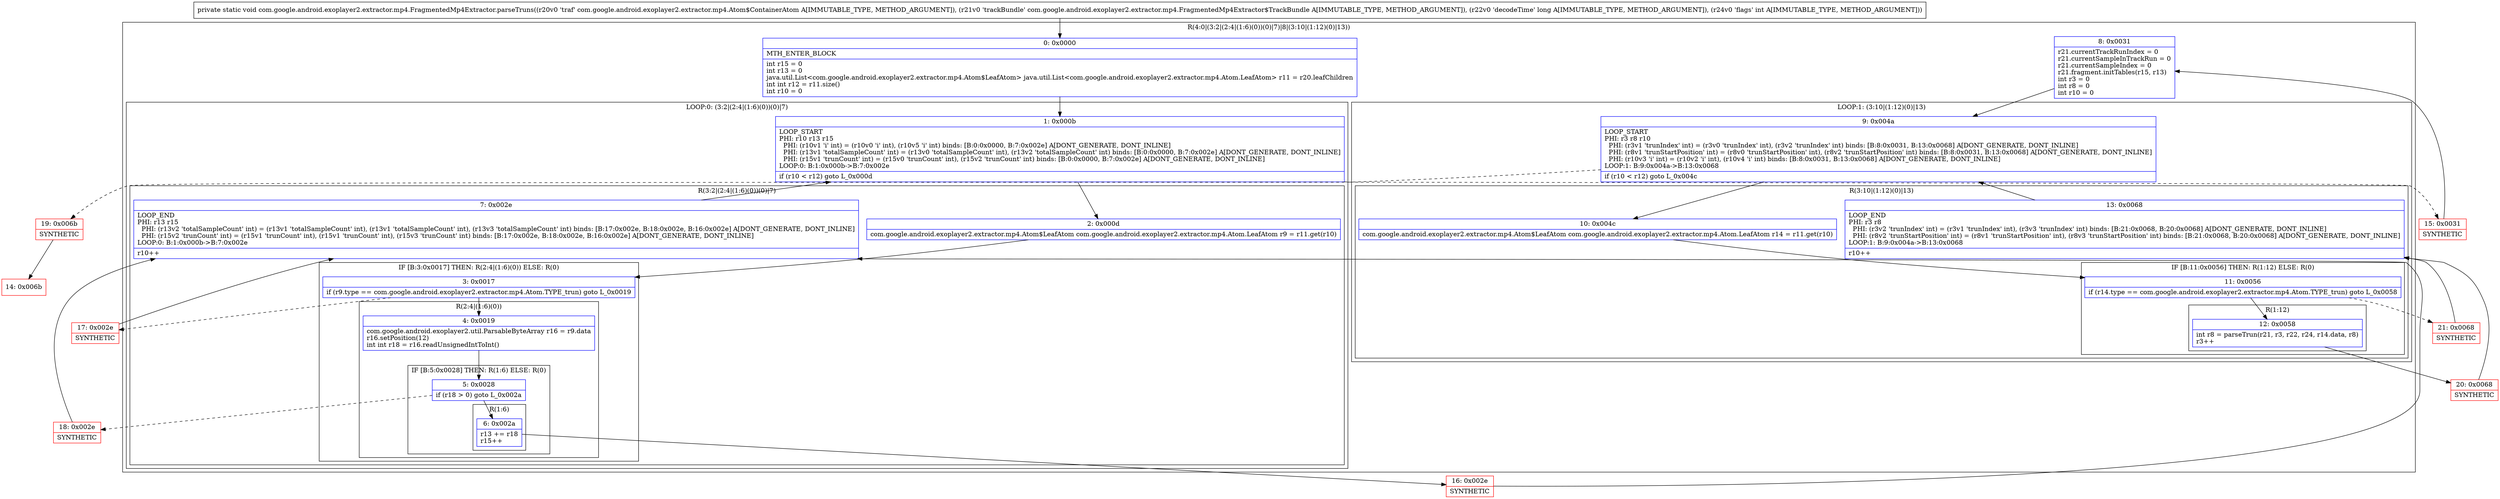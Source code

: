 digraph "CFG forcom.google.android.exoplayer2.extractor.mp4.FragmentedMp4Extractor.parseTruns(Lcom\/google\/android\/exoplayer2\/extractor\/mp4\/Atom$ContainerAtom;Lcom\/google\/android\/exoplayer2\/extractor\/mp4\/FragmentedMp4Extractor$TrackBundle;JI)V" {
subgraph cluster_Region_491212233 {
label = "R(4:0|(3:2|(2:4|(1:6)(0))(0)|7)|8|(3:10|(1:12)(0)|13))";
node [shape=record,color=blue];
Node_0 [shape=record,label="{0\:\ 0x0000|MTH_ENTER_BLOCK\l|int r15 = 0\lint r13 = 0\ljava.util.List\<com.google.android.exoplayer2.extractor.mp4.Atom$LeafAtom\> java.util.List\<com.google.android.exoplayer2.extractor.mp4.Atom.LeafAtom\> r11 = r20.leafChildren\lint int r12 = r11.size()\lint r10 = 0\l}"];
subgraph cluster_LoopRegion_1753654218 {
label = "LOOP:0: (3:2|(2:4|(1:6)(0))(0)|7)";
node [shape=record,color=blue];
Node_1 [shape=record,label="{1\:\ 0x000b|LOOP_START\lPHI: r10 r13 r15 \l  PHI: (r10v1 'i' int) = (r10v0 'i' int), (r10v5 'i' int) binds: [B:0:0x0000, B:7:0x002e] A[DONT_GENERATE, DONT_INLINE]\l  PHI: (r13v1 'totalSampleCount' int) = (r13v0 'totalSampleCount' int), (r13v2 'totalSampleCount' int) binds: [B:0:0x0000, B:7:0x002e] A[DONT_GENERATE, DONT_INLINE]\l  PHI: (r15v1 'trunCount' int) = (r15v0 'trunCount' int), (r15v2 'trunCount' int) binds: [B:0:0x0000, B:7:0x002e] A[DONT_GENERATE, DONT_INLINE]\lLOOP:0: B:1:0x000b\-\>B:7:0x002e\l|if (r10 \< r12) goto L_0x000d\l}"];
subgraph cluster_Region_1976465081 {
label = "R(3:2|(2:4|(1:6)(0))(0)|7)";
node [shape=record,color=blue];
Node_2 [shape=record,label="{2\:\ 0x000d|com.google.android.exoplayer2.extractor.mp4.Atom$LeafAtom com.google.android.exoplayer2.extractor.mp4.Atom.LeafAtom r9 = r11.get(r10)\l}"];
subgraph cluster_IfRegion_527936233 {
label = "IF [B:3:0x0017] THEN: R(2:4|(1:6)(0)) ELSE: R(0)";
node [shape=record,color=blue];
Node_3 [shape=record,label="{3\:\ 0x0017|if (r9.type == com.google.android.exoplayer2.extractor.mp4.Atom.TYPE_trun) goto L_0x0019\l}"];
subgraph cluster_Region_150412069 {
label = "R(2:4|(1:6)(0))";
node [shape=record,color=blue];
Node_4 [shape=record,label="{4\:\ 0x0019|com.google.android.exoplayer2.util.ParsableByteArray r16 = r9.data\lr16.setPosition(12)\lint int r18 = r16.readUnsignedIntToInt()\l}"];
subgraph cluster_IfRegion_2005249661 {
label = "IF [B:5:0x0028] THEN: R(1:6) ELSE: R(0)";
node [shape=record,color=blue];
Node_5 [shape=record,label="{5\:\ 0x0028|if (r18 \> 0) goto L_0x002a\l}"];
subgraph cluster_Region_420989348 {
label = "R(1:6)";
node [shape=record,color=blue];
Node_6 [shape=record,label="{6\:\ 0x002a|r13 += r18\lr15++\l}"];
}
subgraph cluster_Region_127923383 {
label = "R(0)";
node [shape=record,color=blue];
}
}
}
subgraph cluster_Region_1752653457 {
label = "R(0)";
node [shape=record,color=blue];
}
}
Node_7 [shape=record,label="{7\:\ 0x002e|LOOP_END\lPHI: r13 r15 \l  PHI: (r13v2 'totalSampleCount' int) = (r13v1 'totalSampleCount' int), (r13v1 'totalSampleCount' int), (r13v3 'totalSampleCount' int) binds: [B:17:0x002e, B:18:0x002e, B:16:0x002e] A[DONT_GENERATE, DONT_INLINE]\l  PHI: (r15v2 'trunCount' int) = (r15v1 'trunCount' int), (r15v1 'trunCount' int), (r15v3 'trunCount' int) binds: [B:17:0x002e, B:18:0x002e, B:16:0x002e] A[DONT_GENERATE, DONT_INLINE]\lLOOP:0: B:1:0x000b\-\>B:7:0x002e\l|r10++\l}"];
}
}
Node_8 [shape=record,label="{8\:\ 0x0031|r21.currentTrackRunIndex = 0\lr21.currentSampleInTrackRun = 0\lr21.currentSampleIndex = 0\lr21.fragment.initTables(r15, r13)\lint r3 = 0\lint r8 = 0\lint r10 = 0\l}"];
subgraph cluster_LoopRegion_1333464471 {
label = "LOOP:1: (3:10|(1:12)(0)|13)";
node [shape=record,color=blue];
Node_9 [shape=record,label="{9\:\ 0x004a|LOOP_START\lPHI: r3 r8 r10 \l  PHI: (r3v1 'trunIndex' int) = (r3v0 'trunIndex' int), (r3v2 'trunIndex' int) binds: [B:8:0x0031, B:13:0x0068] A[DONT_GENERATE, DONT_INLINE]\l  PHI: (r8v1 'trunStartPosition' int) = (r8v0 'trunStartPosition' int), (r8v2 'trunStartPosition' int) binds: [B:8:0x0031, B:13:0x0068] A[DONT_GENERATE, DONT_INLINE]\l  PHI: (r10v3 'i' int) = (r10v2 'i' int), (r10v4 'i' int) binds: [B:8:0x0031, B:13:0x0068] A[DONT_GENERATE, DONT_INLINE]\lLOOP:1: B:9:0x004a\-\>B:13:0x0068\l|if (r10 \< r12) goto L_0x004c\l}"];
subgraph cluster_Region_1334351607 {
label = "R(3:10|(1:12)(0)|13)";
node [shape=record,color=blue];
Node_10 [shape=record,label="{10\:\ 0x004c|com.google.android.exoplayer2.extractor.mp4.Atom$LeafAtom com.google.android.exoplayer2.extractor.mp4.Atom.LeafAtom r14 = r11.get(r10)\l}"];
subgraph cluster_IfRegion_1110624662 {
label = "IF [B:11:0x0056] THEN: R(1:12) ELSE: R(0)";
node [shape=record,color=blue];
Node_11 [shape=record,label="{11\:\ 0x0056|if (r14.type == com.google.android.exoplayer2.extractor.mp4.Atom.TYPE_trun) goto L_0x0058\l}"];
subgraph cluster_Region_1233568127 {
label = "R(1:12)";
node [shape=record,color=blue];
Node_12 [shape=record,label="{12\:\ 0x0058|int r8 = parseTrun(r21, r3, r22, r24, r14.data, r8)\lr3++\l}"];
}
subgraph cluster_Region_1063578130 {
label = "R(0)";
node [shape=record,color=blue];
}
}
Node_13 [shape=record,label="{13\:\ 0x0068|LOOP_END\lPHI: r3 r8 \l  PHI: (r3v2 'trunIndex' int) = (r3v1 'trunIndex' int), (r3v3 'trunIndex' int) binds: [B:21:0x0068, B:20:0x0068] A[DONT_GENERATE, DONT_INLINE]\l  PHI: (r8v2 'trunStartPosition' int) = (r8v1 'trunStartPosition' int), (r8v3 'trunStartPosition' int) binds: [B:21:0x0068, B:20:0x0068] A[DONT_GENERATE, DONT_INLINE]\lLOOP:1: B:9:0x004a\-\>B:13:0x0068\l|r10++\l}"];
}
}
}
Node_14 [shape=record,color=red,label="{14\:\ 0x006b}"];
Node_15 [shape=record,color=red,label="{15\:\ 0x0031|SYNTHETIC\l}"];
Node_16 [shape=record,color=red,label="{16\:\ 0x002e|SYNTHETIC\l}"];
Node_17 [shape=record,color=red,label="{17\:\ 0x002e|SYNTHETIC\l}"];
Node_18 [shape=record,color=red,label="{18\:\ 0x002e|SYNTHETIC\l}"];
Node_19 [shape=record,color=red,label="{19\:\ 0x006b|SYNTHETIC\l}"];
Node_20 [shape=record,color=red,label="{20\:\ 0x0068|SYNTHETIC\l}"];
Node_21 [shape=record,color=red,label="{21\:\ 0x0068|SYNTHETIC\l}"];
MethodNode[shape=record,label="{private static void com.google.android.exoplayer2.extractor.mp4.FragmentedMp4Extractor.parseTruns((r20v0 'traf' com.google.android.exoplayer2.extractor.mp4.Atom$ContainerAtom A[IMMUTABLE_TYPE, METHOD_ARGUMENT]), (r21v0 'trackBundle' com.google.android.exoplayer2.extractor.mp4.FragmentedMp4Extractor$TrackBundle A[IMMUTABLE_TYPE, METHOD_ARGUMENT]), (r22v0 'decodeTime' long A[IMMUTABLE_TYPE, METHOD_ARGUMENT]), (r24v0 'flags' int A[IMMUTABLE_TYPE, METHOD_ARGUMENT])) }"];
MethodNode -> Node_0;
Node_0 -> Node_1;
Node_1 -> Node_2;
Node_1 -> Node_15[style=dashed];
Node_2 -> Node_3;
Node_3 -> Node_4;
Node_3 -> Node_17[style=dashed];
Node_4 -> Node_5;
Node_5 -> Node_6;
Node_5 -> Node_18[style=dashed];
Node_6 -> Node_16;
Node_7 -> Node_1;
Node_8 -> Node_9;
Node_9 -> Node_10;
Node_9 -> Node_19[style=dashed];
Node_10 -> Node_11;
Node_11 -> Node_12;
Node_11 -> Node_21[style=dashed];
Node_12 -> Node_20;
Node_13 -> Node_9;
Node_15 -> Node_8;
Node_16 -> Node_7;
Node_17 -> Node_7;
Node_18 -> Node_7;
Node_19 -> Node_14;
Node_20 -> Node_13;
Node_21 -> Node_13;
}

